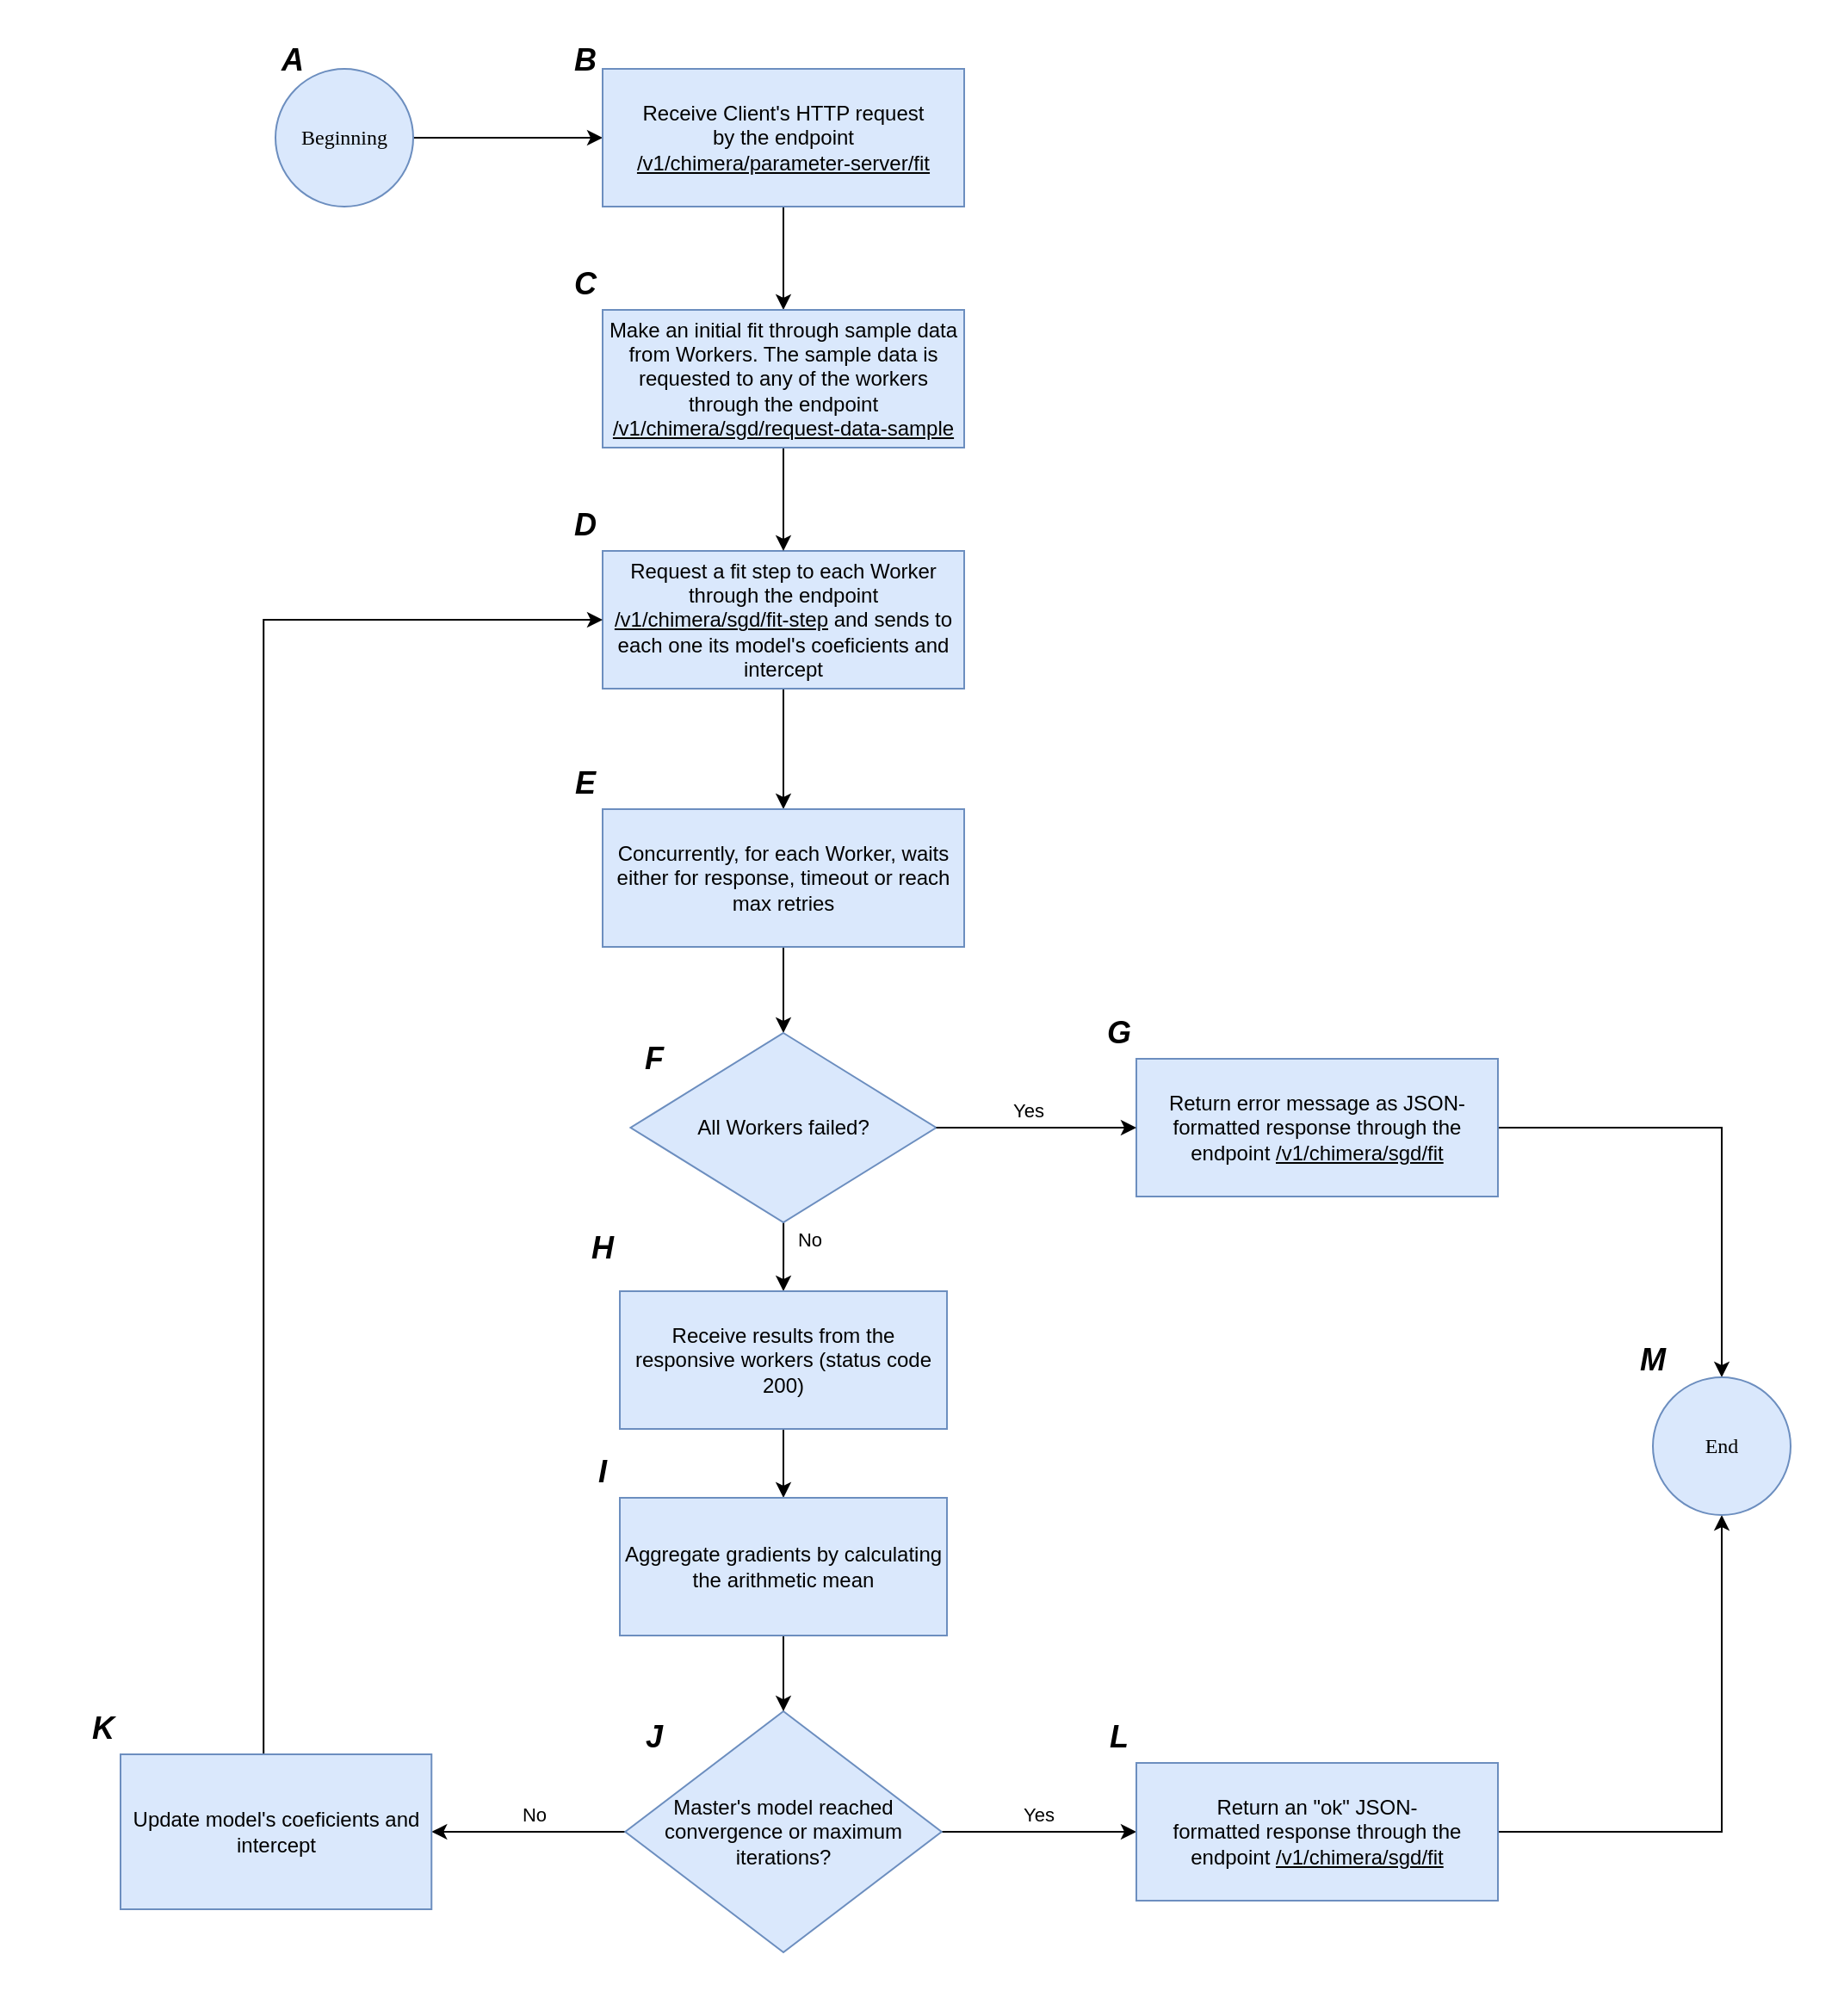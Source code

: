 <mxfile>
    <diagram name="Página-1" id="Yi0tFVA1XR9o1bBozKhX">
        <mxGraphModel dx="971" dy="661" grid="1" gridSize="10" guides="1" tooltips="1" connect="1" arrows="1" fold="1" page="1" pageScale="1" pageWidth="827" pageHeight="1169" math="0" shadow="0">
            <root>
                <mxCell id="0"/>
                <mxCell id="1" parent="0"/>
                <mxCell id="2" value="" style="rounded=0;whiteSpace=wrap;html=1;strokeColor=none;" parent="1" vertex="1">
                    <mxGeometry x="20" y="60" width="1070" height="1170" as="geometry"/>
                </mxCell>
                <mxCell id="IeyCGgNiQ-ZwHu9C-8gu-5" value="" style="edgeStyle=orthogonalEdgeStyle;rounded=0;orthogonalLoop=1;jettySize=auto;html=1;entryX=0;entryY=0.5;entryDx=0;entryDy=0;" parent="1" source="IeyCGgNiQ-ZwHu9C-8gu-1" target="IeyCGgNiQ-ZwHu9C-8gu-3" edge="1">
                    <mxGeometry relative="1" as="geometry">
                        <Array as="points">
                            <mxPoint x="330" y="140"/>
                            <mxPoint x="330" y="140"/>
                        </Array>
                    </mxGeometry>
                </mxCell>
                <mxCell id="IeyCGgNiQ-ZwHu9C-8gu-1" value="&lt;font face=&quot;Verdana&quot;&gt;Beginning&lt;/font&gt;" style="ellipse;whiteSpace=wrap;html=1;aspect=fixed;fillColor=#dae8fc;strokeColor=#6c8ebf;" parent="1" vertex="1">
                    <mxGeometry x="180" y="100" width="80" height="80" as="geometry"/>
                </mxCell>
                <mxCell id="IeyCGgNiQ-ZwHu9C-8gu-2" value="&lt;font face=&quot;Helvetica&quot; style=&quot;font-size: 18px;&quot;&gt;&lt;i style=&quot;&quot;&gt;&lt;b style=&quot;&quot;&gt;A&lt;/b&gt;&lt;/i&gt;&lt;/font&gt;" style="text;html=1;align=center;verticalAlign=middle;whiteSpace=wrap;rounded=0;" parent="1" vertex="1">
                    <mxGeometry x="160" y="80" width="60" height="30" as="geometry"/>
                </mxCell>
                <mxCell id="IeyCGgNiQ-ZwHu9C-8gu-7" value="" style="edgeStyle=orthogonalEdgeStyle;rounded=0;orthogonalLoop=1;jettySize=auto;html=1;entryX=0.5;entryY=0;entryDx=0;entryDy=0;" parent="1" source="IeyCGgNiQ-ZwHu9C-8gu-3" target="IeyCGgNiQ-ZwHu9C-8gu-9" edge="1">
                    <mxGeometry relative="1" as="geometry">
                        <mxPoint x="475" y="230" as="targetPoint"/>
                    </mxGeometry>
                </mxCell>
                <mxCell id="IeyCGgNiQ-ZwHu9C-8gu-3" value="Receive Client&#39;s HTTP request&lt;div&gt;by the endpoint &lt;u&gt;/v1/chimera/parameter-server/fit&lt;/u&gt;&lt;/div&gt;" style="rounded=0;whiteSpace=wrap;html=1;fillColor=#dae8fc;strokeColor=#6c8ebf;" parent="1" vertex="1">
                    <mxGeometry x="370" y="100" width="210" height="80" as="geometry"/>
                </mxCell>
                <mxCell id="IeyCGgNiQ-ZwHu9C-8gu-4" value="&lt;font face=&quot;Helvetica&quot; style=&quot;font-size: 18px;&quot;&gt;&lt;i style=&quot;&quot;&gt;&lt;b style=&quot;&quot;&gt;B&lt;/b&gt;&lt;/i&gt;&lt;/font&gt;" style="text;html=1;align=center;verticalAlign=middle;whiteSpace=wrap;rounded=0;" parent="1" vertex="1">
                    <mxGeometry x="330" y="80" width="60" height="30" as="geometry"/>
                </mxCell>
                <mxCell id="IeyCGgNiQ-ZwHu9C-8gu-13" value="" style="edgeStyle=orthogonalEdgeStyle;rounded=0;orthogonalLoop=1;jettySize=auto;html=1;entryX=0.5;entryY=0;entryDx=0;entryDy=0;" parent="1" source="IeyCGgNiQ-ZwHu9C-8gu-6" target="IeyCGgNiQ-ZwHu9C-8gu-8" edge="1">
                    <mxGeometry relative="1" as="geometry">
                        <mxPoint x="475" y="560" as="targetPoint"/>
                    </mxGeometry>
                </mxCell>
                <mxCell id="IeyCGgNiQ-ZwHu9C-8gu-6" value="Request a fit step to each Worker through the endpoint &lt;u&gt;/v1/chimera/sgd/fit-step&lt;/u&gt;&amp;nbsp;and sends to each one its model&#39;s coeficients and intercept" style="rounded=0;whiteSpace=wrap;html=1;fillColor=#dae8fc;strokeColor=#6c8ebf;" parent="1" vertex="1">
                    <mxGeometry x="370" y="380" width="210" height="80" as="geometry"/>
                </mxCell>
                <mxCell id="IeyCGgNiQ-ZwHu9C-8gu-17" value="" style="edgeStyle=orthogonalEdgeStyle;rounded=0;orthogonalLoop=1;jettySize=auto;html=1;entryX=0.5;entryY=0;entryDx=0;entryDy=0;" parent="1" source="IeyCGgNiQ-ZwHu9C-8gu-8" target="IeyCGgNiQ-ZwHu9C-8gu-31" edge="1">
                    <mxGeometry relative="1" as="geometry">
                        <mxPoint x="475.005" y="680" as="targetPoint"/>
                    </mxGeometry>
                </mxCell>
                <mxCell id="IeyCGgNiQ-ZwHu9C-8gu-8" value="Concurrently, for each Worker, waits either for response, timeout or reach max retries" style="rounded=0;whiteSpace=wrap;html=1;fillColor=#dae8fc;strokeColor=#6c8ebf;" parent="1" vertex="1">
                    <mxGeometry x="370" y="530" width="210" height="80" as="geometry"/>
                </mxCell>
                <mxCell id="IeyCGgNiQ-ZwHu9C-8gu-11" value="" style="edgeStyle=orthogonalEdgeStyle;rounded=0;orthogonalLoop=1;jettySize=auto;html=1;" parent="1" source="IeyCGgNiQ-ZwHu9C-8gu-9" target="IeyCGgNiQ-ZwHu9C-8gu-6" edge="1">
                    <mxGeometry relative="1" as="geometry"/>
                </mxCell>
                <mxCell id="IeyCGgNiQ-ZwHu9C-8gu-9" value="Make an initial fit through sample data from Workers. The sample data is requested to any of the workers through the endpoint &lt;u&gt;/v1/chimera/sgd/request-data-sample&lt;/u&gt;" style="rounded=0;whiteSpace=wrap;html=1;fillColor=#dae8fc;strokeColor=#6c8ebf;" parent="1" vertex="1">
                    <mxGeometry x="370" y="240" width="210" height="80" as="geometry"/>
                </mxCell>
                <mxCell id="IeyCGgNiQ-ZwHu9C-8gu-19" value="" style="edgeStyle=orthogonalEdgeStyle;rounded=0;orthogonalLoop=1;jettySize=auto;html=1;entryX=0;entryY=0.5;entryDx=0;entryDy=0;" parent="1" source="IeyCGgNiQ-ZwHu9C-8gu-16" target="IeyCGgNiQ-ZwHu9C-8gu-25" edge="1">
                    <mxGeometry relative="1" as="geometry">
                        <mxPoint x="660" y="920" as="targetPoint"/>
                    </mxGeometry>
                </mxCell>
                <mxCell id="IeyCGgNiQ-ZwHu9C-8gu-20" value="Yes" style="edgeLabel;html=1;align=center;verticalAlign=middle;resizable=0;points=[];" parent="IeyCGgNiQ-ZwHu9C-8gu-19" vertex="1" connectable="0">
                    <mxGeometry x="-0.015" y="-1" relative="1" as="geometry">
                        <mxPoint y="-11" as="offset"/>
                    </mxGeometry>
                </mxCell>
                <mxCell id="IeyCGgNiQ-ZwHu9C-8gu-22" value="" style="edgeStyle=orthogonalEdgeStyle;rounded=0;orthogonalLoop=1;jettySize=auto;html=1;" parent="1" source="IeyCGgNiQ-ZwHu9C-8gu-16" target="IeyCGgNiQ-ZwHu9C-8gu-21" edge="1">
                    <mxGeometry relative="1" as="geometry"/>
                </mxCell>
                <mxCell id="IeyCGgNiQ-ZwHu9C-8gu-23" value="No" style="edgeLabel;html=1;align=center;verticalAlign=middle;resizable=0;points=[];" parent="IeyCGgNiQ-ZwHu9C-8gu-22" vertex="1" connectable="0">
                    <mxGeometry x="-0.14" relative="1" as="geometry">
                        <mxPoint x="-5" y="-10" as="offset"/>
                    </mxGeometry>
                </mxCell>
                <mxCell id="IeyCGgNiQ-ZwHu9C-8gu-16" value="Master&#39;s model reached convergence or maximum iterations?" style="rhombus;whiteSpace=wrap;html=1;fillColor=#dae8fc;strokeColor=#6c8ebf;rounded=0;" parent="1" vertex="1">
                    <mxGeometry x="383.13" y="1054" width="183.75" height="140" as="geometry"/>
                </mxCell>
                <mxCell id="IeyCGgNiQ-ZwHu9C-8gu-24" style="edgeStyle=orthogonalEdgeStyle;rounded=0;orthogonalLoop=1;jettySize=auto;html=1;exitX=0.46;exitY=0.033;exitDx=0;exitDy=0;exitPerimeter=0;entryX=0;entryY=0.5;entryDx=0;entryDy=0;" parent="1" source="IeyCGgNiQ-ZwHu9C-8gu-21" target="IeyCGgNiQ-ZwHu9C-8gu-6" edge="1">
                    <mxGeometry relative="1" as="geometry">
                        <mxPoint x="330" y="440" as="targetPoint"/>
                        <mxPoint x="173.993" y="1029" as="sourcePoint"/>
                        <Array as="points">
                            <mxPoint x="173" y="420"/>
                        </Array>
                    </mxGeometry>
                </mxCell>
                <mxCell id="IeyCGgNiQ-ZwHu9C-8gu-21" value="Update model&#39;s coeficients and intercept" style="whiteSpace=wrap;html=1;fillColor=#dae8fc;strokeColor=#6c8ebf;rounded=0;" parent="1" vertex="1">
                    <mxGeometry x="90" y="1079" width="180.63" height="90" as="geometry"/>
                </mxCell>
                <mxCell id="IeyCGgNiQ-ZwHu9C-8gu-40" style="edgeStyle=orthogonalEdgeStyle;rounded=0;orthogonalLoop=1;jettySize=auto;html=1;entryX=0.5;entryY=1;entryDx=0;entryDy=0;" parent="1" source="IeyCGgNiQ-ZwHu9C-8gu-25" target="IeyCGgNiQ-ZwHu9C-8gu-38" edge="1">
                    <mxGeometry relative="1" as="geometry"/>
                </mxCell>
                <mxCell id="IeyCGgNiQ-ZwHu9C-8gu-25" value="Return an &quot;ok&quot; JSON-formatted&amp;nbsp;response through the endpoint&amp;nbsp;&lt;u&gt;/v1/chimera/sgd/fit&lt;/u&gt;" style="rounded=0;whiteSpace=wrap;html=1;fillColor=#dae8fc;strokeColor=#6c8ebf;" parent="1" vertex="1">
                    <mxGeometry x="680" y="1084" width="210" height="80" as="geometry"/>
                </mxCell>
                <mxCell id="IeyCGgNiQ-ZwHu9C-8gu-35" value="" style="edgeStyle=orthogonalEdgeStyle;rounded=0;orthogonalLoop=1;jettySize=auto;html=1;entryX=0.5;entryY=0;entryDx=0;entryDy=0;" parent="1" source="IeyCGgNiQ-ZwHu9C-8gu-31" target="4cSCMWNI5rtw1yq7UyB7-3" edge="1">
                    <mxGeometry relative="1" as="geometry">
                        <mxPoint x="475" y="860" as="targetPoint"/>
                    </mxGeometry>
                </mxCell>
                <mxCell id="IeyCGgNiQ-ZwHu9C-8gu-36" value="No" style="edgeLabel;html=1;align=center;verticalAlign=middle;resizable=0;points=[];" parent="IeyCGgNiQ-ZwHu9C-8gu-35" vertex="1" connectable="0">
                    <mxGeometry x="-0.001" y="3" relative="1" as="geometry">
                        <mxPoint x="12" y="-10" as="offset"/>
                    </mxGeometry>
                </mxCell>
                <mxCell id="IeyCGgNiQ-ZwHu9C-8gu-31" value="All Workers failed?" style="rhombus;whiteSpace=wrap;html=1;fillColor=#dae8fc;strokeColor=#6c8ebf;" parent="1" vertex="1">
                    <mxGeometry x="386.25" y="660" width="177.5" height="110" as="geometry"/>
                </mxCell>
                <mxCell id="IeyCGgNiQ-ZwHu9C-8gu-41" style="edgeStyle=orthogonalEdgeStyle;rounded=0;orthogonalLoop=1;jettySize=auto;html=1;entryX=0.5;entryY=0;entryDx=0;entryDy=0;" parent="1" source="IeyCGgNiQ-ZwHu9C-8gu-32" target="IeyCGgNiQ-ZwHu9C-8gu-38" edge="1">
                    <mxGeometry relative="1" as="geometry"/>
                </mxCell>
                <mxCell id="IeyCGgNiQ-ZwHu9C-8gu-32" value="Return error message as JSON-formatted response through the endpoint&amp;nbsp;&lt;u&gt;/v1/chimera/sgd/fit&lt;/u&gt;" style="rounded=0;whiteSpace=wrap;html=1;fillColor=#dae8fc;strokeColor=#6c8ebf;" parent="1" vertex="1">
                    <mxGeometry x="680" y="675" width="210" height="80" as="geometry"/>
                </mxCell>
                <mxCell id="IeyCGgNiQ-ZwHu9C-8gu-33" value="" style="endArrow=classic;html=1;rounded=0;exitX=1;exitY=0.5;exitDx=0;exitDy=0;entryX=0;entryY=0.5;entryDx=0;entryDy=0;" parent="1" source="IeyCGgNiQ-ZwHu9C-8gu-31" target="IeyCGgNiQ-ZwHu9C-8gu-32" edge="1">
                    <mxGeometry width="50" height="50" relative="1" as="geometry">
                        <mxPoint x="590" y="745" as="sourcePoint"/>
                        <mxPoint x="640" y="740" as="targetPoint"/>
                    </mxGeometry>
                </mxCell>
                <mxCell id="IeyCGgNiQ-ZwHu9C-8gu-34" value="Yes" style="edgeLabel;html=1;align=center;verticalAlign=middle;resizable=0;points=[];" parent="IeyCGgNiQ-ZwHu9C-8gu-33" vertex="1" connectable="0">
                    <mxGeometry x="-0.351" y="3" relative="1" as="geometry">
                        <mxPoint x="15" y="-7" as="offset"/>
                    </mxGeometry>
                </mxCell>
                <mxCell id="IeyCGgNiQ-ZwHu9C-8gu-38" value="&lt;font face=&quot;Verdana&quot;&gt;End&lt;/font&gt;" style="ellipse;whiteSpace=wrap;html=1;aspect=fixed;fillColor=#dae8fc;strokeColor=#6c8ebf;" parent="1" vertex="1">
                    <mxGeometry x="980" y="860" width="80" height="80" as="geometry"/>
                </mxCell>
                <mxCell id="IeyCGgNiQ-ZwHu9C-8gu-42" value="&lt;font face=&quot;Helvetica&quot; style=&quot;font-size: 18px;&quot;&gt;&lt;i style=&quot;&quot;&gt;&lt;b style=&quot;&quot;&gt;C&lt;/b&gt;&lt;/i&gt;&lt;/font&gt;" style="text;html=1;align=center;verticalAlign=middle;whiteSpace=wrap;rounded=0;" parent="1" vertex="1">
                    <mxGeometry x="330" y="210" width="60" height="30" as="geometry"/>
                </mxCell>
                <mxCell id="IeyCGgNiQ-ZwHu9C-8gu-43" value="&lt;font face=&quot;Helvetica&quot; style=&quot;font-size: 18px;&quot;&gt;&lt;i style=&quot;&quot;&gt;&lt;b style=&quot;&quot;&gt;D&lt;/b&gt;&lt;/i&gt;&lt;/font&gt;" style="text;html=1;align=center;verticalAlign=middle;whiteSpace=wrap;rounded=0;" parent="1" vertex="1">
                    <mxGeometry x="330" y="350" width="60" height="30" as="geometry"/>
                </mxCell>
                <mxCell id="IeyCGgNiQ-ZwHu9C-8gu-44" value="&lt;font face=&quot;Helvetica&quot; style=&quot;font-size: 18px;&quot;&gt;&lt;i style=&quot;&quot;&gt;&lt;b style=&quot;&quot;&gt;E&lt;/b&gt;&lt;/i&gt;&lt;/font&gt;" style="text;html=1;align=center;verticalAlign=middle;whiteSpace=wrap;rounded=0;" parent="1" vertex="1">
                    <mxGeometry x="330" y="500" width="60" height="30" as="geometry"/>
                </mxCell>
                <mxCell id="IeyCGgNiQ-ZwHu9C-8gu-45" value="&lt;font face=&quot;Helvetica&quot; style=&quot;font-size: 18px;&quot;&gt;&lt;i style=&quot;&quot;&gt;&lt;b style=&quot;&quot;&gt;F&lt;/b&gt;&lt;/i&gt;&lt;/font&gt;" style="text;html=1;align=center;verticalAlign=middle;whiteSpace=wrap;rounded=0;" parent="1" vertex="1">
                    <mxGeometry x="370" y="660" width="60" height="30" as="geometry"/>
                </mxCell>
                <mxCell id="IeyCGgNiQ-ZwHu9C-8gu-46" value="&lt;font face=&quot;Helvetica&quot; style=&quot;font-size: 18px;&quot;&gt;&lt;i style=&quot;&quot;&gt;&lt;b style=&quot;&quot;&gt;H&lt;/b&gt;&lt;/i&gt;&lt;/font&gt;" style="text;html=1;align=center;verticalAlign=middle;whiteSpace=wrap;rounded=0;" parent="1" vertex="1">
                    <mxGeometry x="340" y="770" width="60" height="30" as="geometry"/>
                </mxCell>
                <mxCell id="IeyCGgNiQ-ZwHu9C-8gu-49" value="&lt;font face=&quot;Helvetica&quot; style=&quot;font-size: 18px;&quot;&gt;&lt;i style=&quot;&quot;&gt;&lt;b style=&quot;&quot;&gt;G&lt;/b&gt;&lt;/i&gt;&lt;/font&gt;" style="text;html=1;align=center;verticalAlign=middle;whiteSpace=wrap;rounded=0;" parent="1" vertex="1">
                    <mxGeometry x="640" y="645" width="60" height="30" as="geometry"/>
                </mxCell>
                <mxCell id="IeyCGgNiQ-ZwHu9C-8gu-50" value="&lt;font face=&quot;Helvetica&quot; style=&quot;font-size: 18px;&quot;&gt;&lt;i style=&quot;&quot;&gt;&lt;b style=&quot;&quot;&gt;L&lt;/b&gt;&lt;/i&gt;&lt;/font&gt;" style="text;html=1;align=center;verticalAlign=middle;whiteSpace=wrap;rounded=0;" parent="1" vertex="1">
                    <mxGeometry x="640" y="1054" width="60" height="30" as="geometry"/>
                </mxCell>
                <mxCell id="IeyCGgNiQ-ZwHu9C-8gu-51" value="&lt;font face=&quot;Helvetica&quot; style=&quot;font-size: 18px;&quot;&gt;&lt;i style=&quot;&quot;&gt;&lt;b style=&quot;&quot;&gt;J&lt;/b&gt;&lt;/i&gt;&lt;/font&gt;" style="text;html=1;align=center;verticalAlign=middle;whiteSpace=wrap;rounded=0;" parent="1" vertex="1">
                    <mxGeometry x="370" y="1054" width="60" height="30" as="geometry"/>
                </mxCell>
                <mxCell id="IeyCGgNiQ-ZwHu9C-8gu-52" value="&lt;font face=&quot;Helvetica&quot; style=&quot;font-size: 18px;&quot;&gt;&lt;i style=&quot;&quot;&gt;&lt;b style=&quot;&quot;&gt;I&lt;/b&gt;&lt;/i&gt;&lt;/font&gt;" style="text;html=1;align=center;verticalAlign=middle;whiteSpace=wrap;rounded=0;" parent="1" vertex="1">
                    <mxGeometry x="340" y="900" width="60" height="30" as="geometry"/>
                </mxCell>
                <mxCell id="4cSCMWNI5rtw1yq7UyB7-9" value="" style="edgeStyle=orthogonalEdgeStyle;rounded=0;orthogonalLoop=1;jettySize=auto;html=1;" parent="1" source="4cSCMWNI5rtw1yq7UyB7-3" target="4cSCMWNI5rtw1yq7UyB7-8" edge="1">
                    <mxGeometry relative="1" as="geometry"/>
                </mxCell>
                <mxCell id="4cSCMWNI5rtw1yq7UyB7-3" value="Receive results from the responsive workers (status code 200)" style="rounded=0;whiteSpace=wrap;html=1;fillColor=#dae8fc;strokeColor=#6c8ebf;" parent="1" vertex="1">
                    <mxGeometry x="380.01" y="810" width="190" height="80" as="geometry"/>
                </mxCell>
                <mxCell id="4cSCMWNI5rtw1yq7UyB7-10" value="" style="edgeStyle=orthogonalEdgeStyle;rounded=0;orthogonalLoop=1;jettySize=auto;html=1;" parent="1" source="4cSCMWNI5rtw1yq7UyB7-8" target="IeyCGgNiQ-ZwHu9C-8gu-16" edge="1">
                    <mxGeometry relative="1" as="geometry"/>
                </mxCell>
                <mxCell id="4cSCMWNI5rtw1yq7UyB7-8" value="Aggregate gradients by calculating the arithmetic mean" style="rounded=0;whiteSpace=wrap;html=1;fillColor=#dae8fc;strokeColor=#6c8ebf;" parent="1" vertex="1">
                    <mxGeometry x="380" y="930" width="190" height="80" as="geometry"/>
                </mxCell>
                <mxCell id="4cSCMWNI5rtw1yq7UyB7-11" value="&lt;font face=&quot;Helvetica&quot; style=&quot;font-size: 18px;&quot;&gt;&lt;i style=&quot;&quot;&gt;&lt;b style=&quot;&quot;&gt;K&lt;/b&gt;&lt;/i&gt;&lt;/font&gt;" style="text;html=1;align=center;verticalAlign=middle;whiteSpace=wrap;rounded=0;" parent="1" vertex="1">
                    <mxGeometry x="50" y="1049" width="60" height="30" as="geometry"/>
                </mxCell>
                <mxCell id="4cSCMWNI5rtw1yq7UyB7-12" value="&lt;font face=&quot;Helvetica&quot; style=&quot;font-size: 18px;&quot;&gt;&lt;i style=&quot;&quot;&gt;&lt;b style=&quot;&quot;&gt;M&lt;/b&gt;&lt;/i&gt;&lt;/font&gt;" style="text;html=1;align=center;verticalAlign=middle;whiteSpace=wrap;rounded=0;" parent="1" vertex="1">
                    <mxGeometry x="950" y="835" width="60" height="30" as="geometry"/>
                </mxCell>
            </root>
        </mxGraphModel>
    </diagram>
</mxfile>
